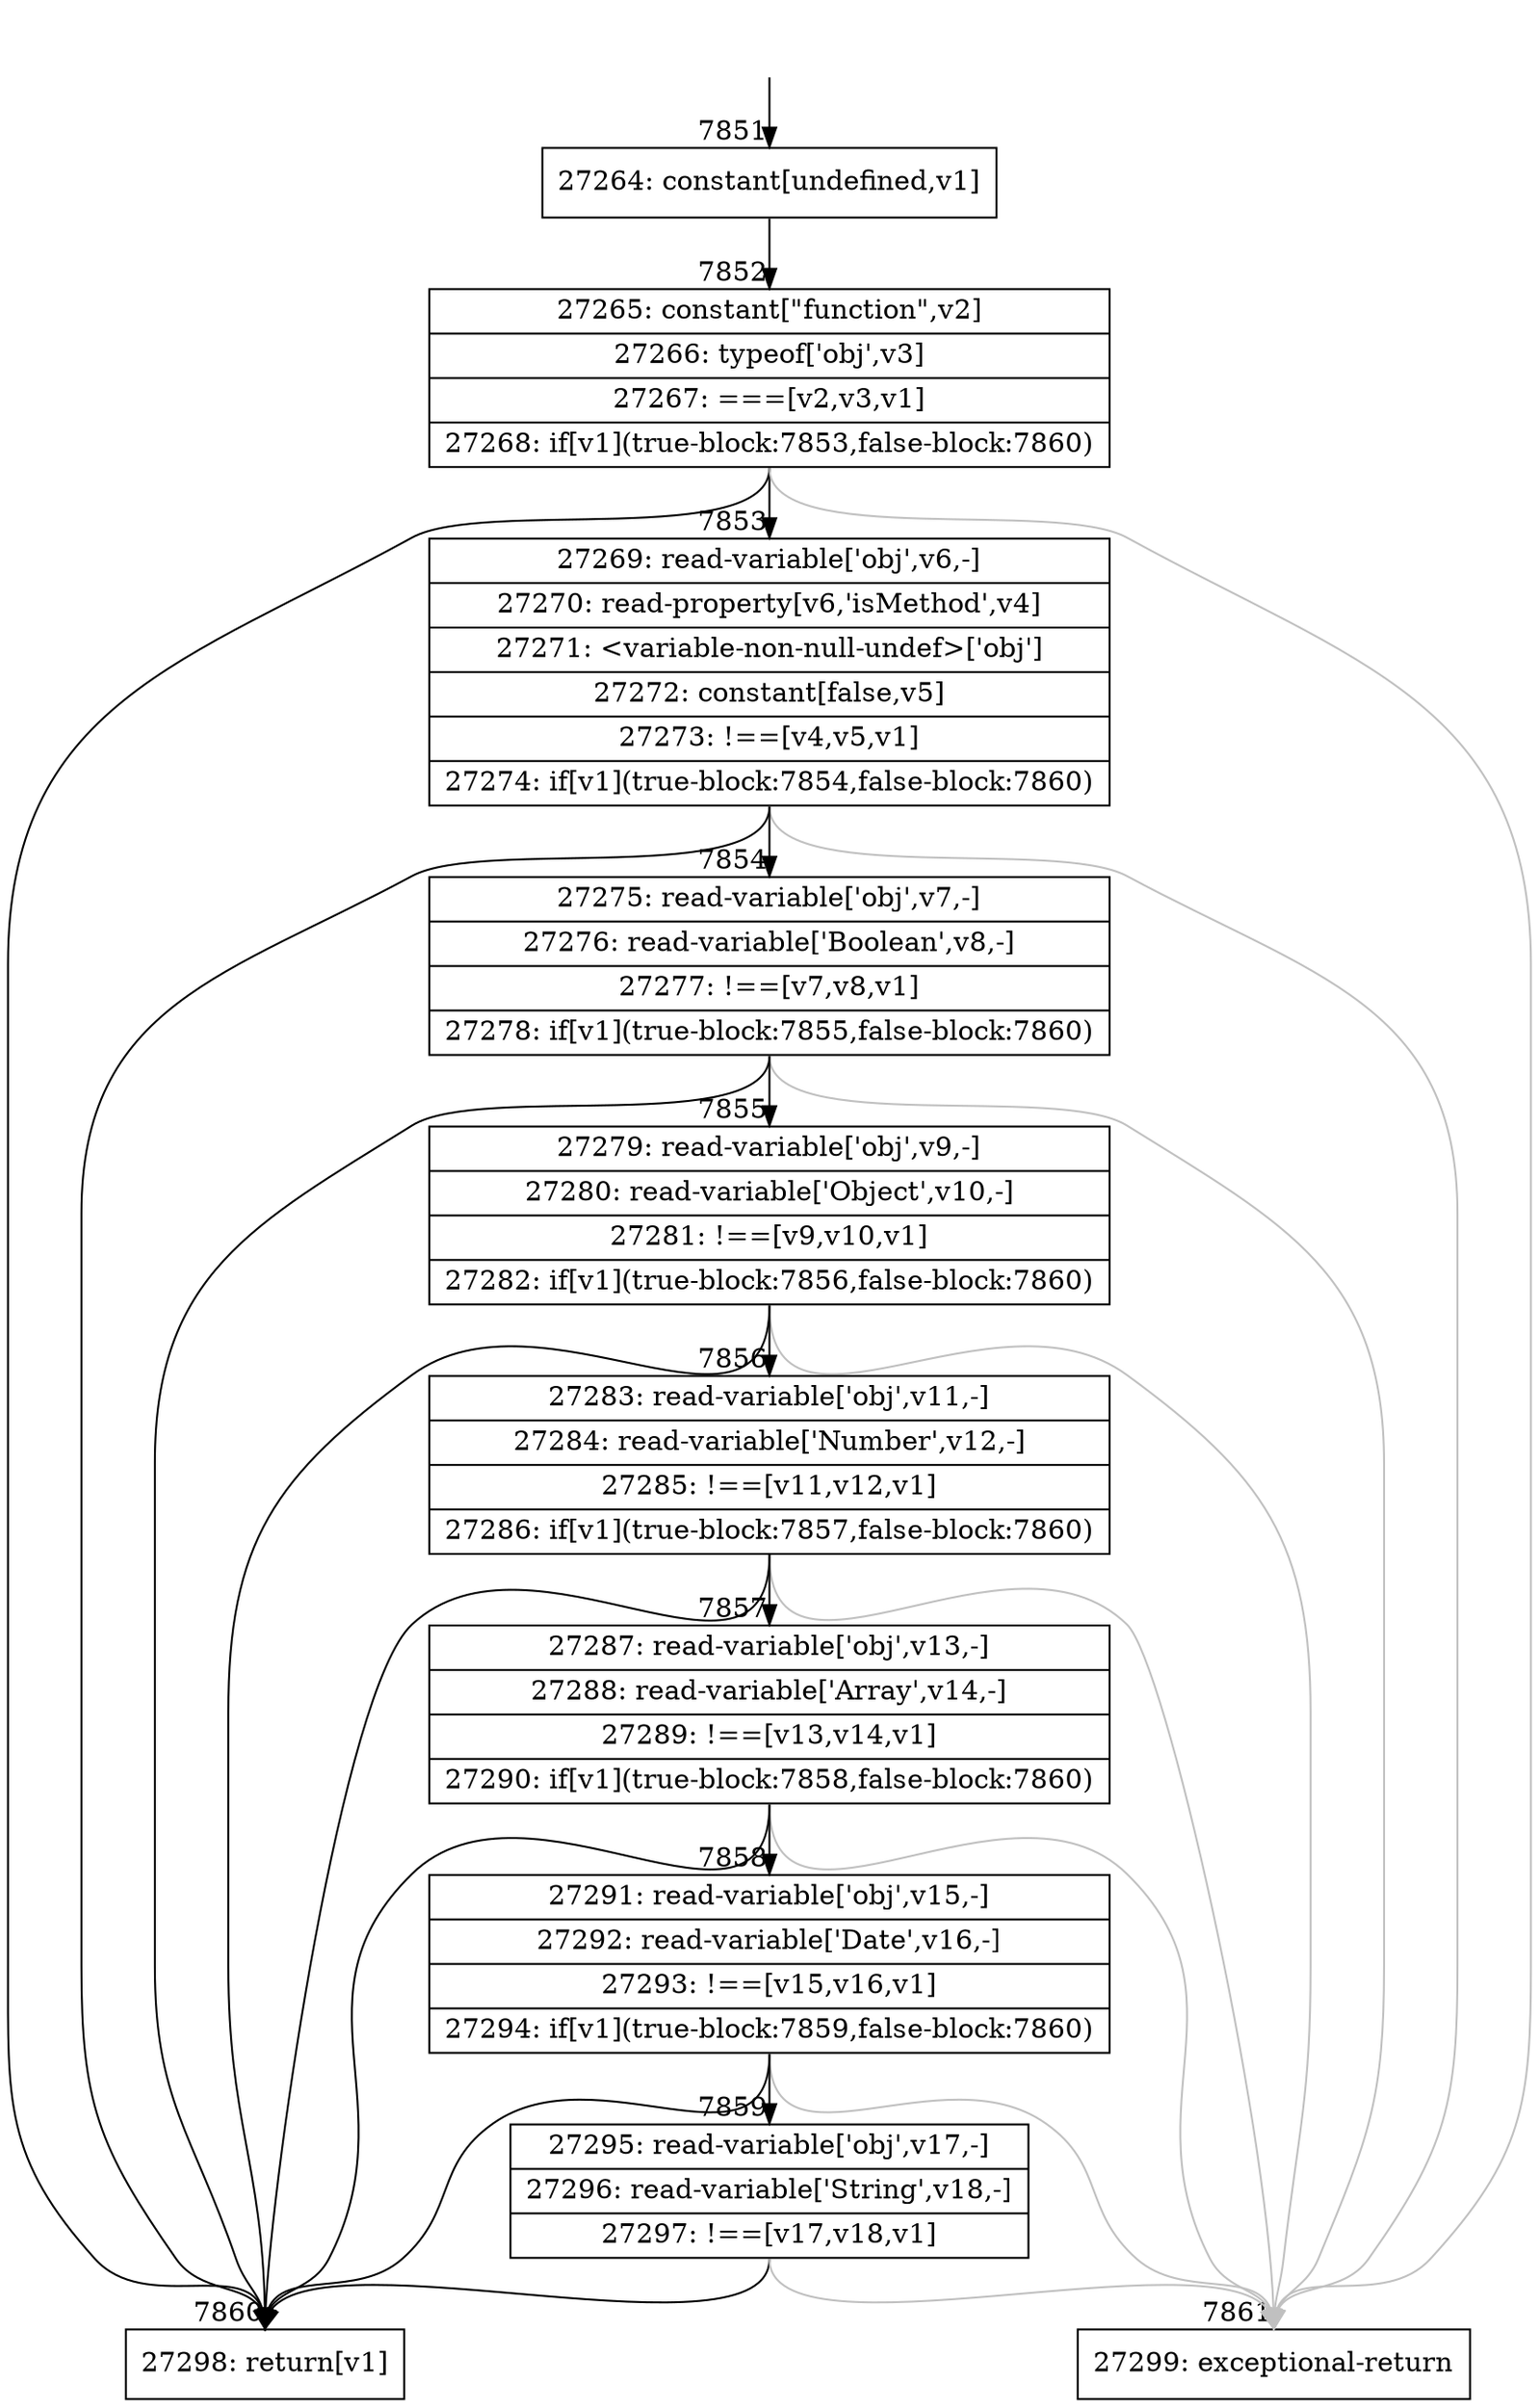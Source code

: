 digraph {
rankdir="TD"
BB_entry666[shape=none,label=""];
BB_entry666 -> BB7851 [tailport=s, headport=n, headlabel="    7851"]
BB7851 [shape=record label="{27264: constant[undefined,v1]}" ] 
BB7851 -> BB7852 [tailport=s, headport=n, headlabel="      7852"]
BB7852 [shape=record label="{27265: constant[\"function\",v2]|27266: typeof['obj',v3]|27267: ===[v2,v3,v1]|27268: if[v1](true-block:7853,false-block:7860)}" ] 
BB7852 -> BB7860 [tailport=s, headport=n, headlabel="      7860"]
BB7852 -> BB7853 [tailport=s, headport=n, headlabel="      7853"]
BB7852 -> BB7861 [tailport=s, headport=n, color=gray, headlabel="      7861"]
BB7853 [shape=record label="{27269: read-variable['obj',v6,-]|27270: read-property[v6,'isMethod',v4]|27271: \<variable-non-null-undef\>['obj']|27272: constant[false,v5]|27273: !==[v4,v5,v1]|27274: if[v1](true-block:7854,false-block:7860)}" ] 
BB7853 -> BB7860 [tailport=s, headport=n]
BB7853 -> BB7854 [tailport=s, headport=n, headlabel="      7854"]
BB7853 -> BB7861 [tailport=s, headport=n, color=gray]
BB7854 [shape=record label="{27275: read-variable['obj',v7,-]|27276: read-variable['Boolean',v8,-]|27277: !==[v7,v8,v1]|27278: if[v1](true-block:7855,false-block:7860)}" ] 
BB7854 -> BB7860 [tailport=s, headport=n]
BB7854 -> BB7855 [tailport=s, headport=n, headlabel="      7855"]
BB7854 -> BB7861 [tailport=s, headport=n, color=gray]
BB7855 [shape=record label="{27279: read-variable['obj',v9,-]|27280: read-variable['Object',v10,-]|27281: !==[v9,v10,v1]|27282: if[v1](true-block:7856,false-block:7860)}" ] 
BB7855 -> BB7860 [tailport=s, headport=n]
BB7855 -> BB7856 [tailport=s, headport=n, headlabel="      7856"]
BB7855 -> BB7861 [tailport=s, headport=n, color=gray]
BB7856 [shape=record label="{27283: read-variable['obj',v11,-]|27284: read-variable['Number',v12,-]|27285: !==[v11,v12,v1]|27286: if[v1](true-block:7857,false-block:7860)}" ] 
BB7856 -> BB7860 [tailport=s, headport=n]
BB7856 -> BB7857 [tailport=s, headport=n, headlabel="      7857"]
BB7856 -> BB7861 [tailport=s, headport=n, color=gray]
BB7857 [shape=record label="{27287: read-variable['obj',v13,-]|27288: read-variable['Array',v14,-]|27289: !==[v13,v14,v1]|27290: if[v1](true-block:7858,false-block:7860)}" ] 
BB7857 -> BB7860 [tailport=s, headport=n]
BB7857 -> BB7858 [tailport=s, headport=n, headlabel="      7858"]
BB7857 -> BB7861 [tailport=s, headport=n, color=gray]
BB7858 [shape=record label="{27291: read-variable['obj',v15,-]|27292: read-variable['Date',v16,-]|27293: !==[v15,v16,v1]|27294: if[v1](true-block:7859,false-block:7860)}" ] 
BB7858 -> BB7860 [tailport=s, headport=n]
BB7858 -> BB7859 [tailport=s, headport=n, headlabel="      7859"]
BB7858 -> BB7861 [tailport=s, headport=n, color=gray]
BB7859 [shape=record label="{27295: read-variable['obj',v17,-]|27296: read-variable['String',v18,-]|27297: !==[v17,v18,v1]}" ] 
BB7859 -> BB7860 [tailport=s, headport=n]
BB7859 -> BB7861 [tailport=s, headport=n, color=gray]
BB7860 [shape=record label="{27298: return[v1]}" ] 
BB7861 [shape=record label="{27299: exceptional-return}" ] 
//#$~ 14511
}
